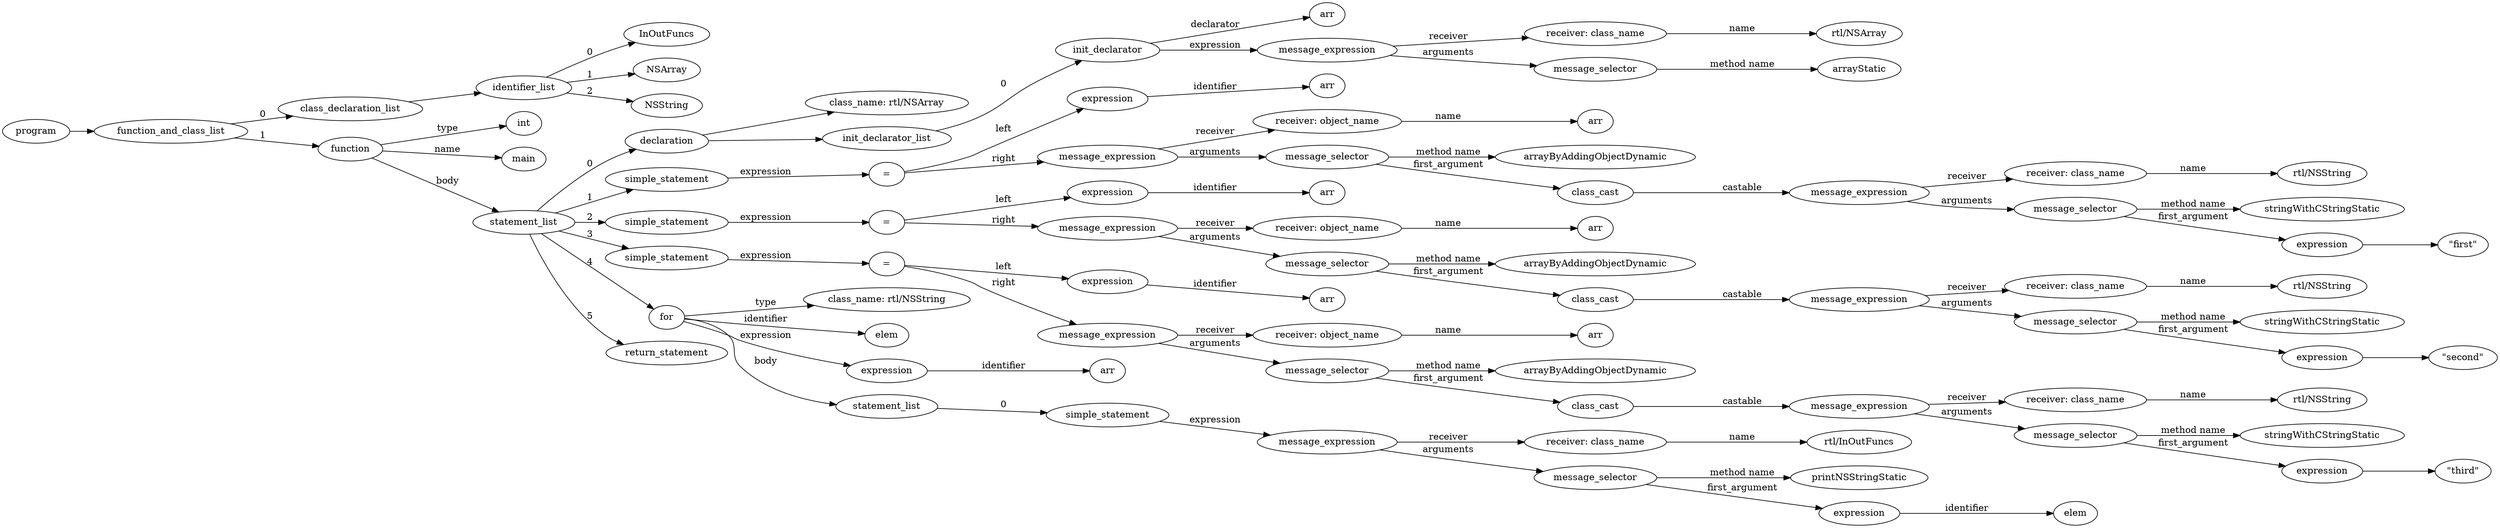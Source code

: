 digraph ObjectiveC { rankdir="LR";
46[label="program"];
46->2;
2[label="function_and_class_list"];
2->1[label="0"];
1[label="class_declaration_list"];
1->0;
0[label="identifier_list"];
0.0 [label="InOutFuncs"];
0->0.0 [label="0"];
0.1 [label="NSArray"];
0->0.1 [label="1"];
0.2 [label="NSString"];
0->0.2 [label="2"];
2->45[label="1"];
45[label="function"];
45->3[label="type"];
3[label="int"];
45->45.1 [label="name"];
45.1 [label="main"];
45->11[label="body"];
11[label="statement_list"];
11->10[label="0"];
10[label="declaration"];
10->9;
9[label="class_name: rtl/NSArray"];
10->8;
8[label="init_declarator_list"];
8->7[label="0"];
7[label="init_declarator"];
7.1 [label="arr"];
7->7.1[label="declarator"];
7->6[label="expression"];
6[label="expression"];
6[label="message_expression"];
6->4[label="receiver"];
4[label="receiver: class_name"];
4.1 [label="rtl/NSArray"];
4->4.1 [label="name"];
6->5[label="arguments"];
5[label="message_selector"];
5.1 [label="arrayStatic"];
5->5.1 [label="method name"]; 
11->19[label="1"];
19[label="simple_statement"];
19->18[label="expression"];
18[label="expression"];
18[label="="];
18->12[label="left"];
12[label="expression"];
12->12.1 [label="identifier"];12.1[label="arr"];
18->17[label="right"];
17[label="expression"];
17[label="message_expression"];
17->13[label="receiver"];
13[label="receiver: object_name"];
13.1 [label="arr"];
13->13.1 [label="name"];
17->16[label="arguments"];
16[label="message_selector"];
16.1 [label="arrayByAddingObjectDynamic"];
16->16.1 [label="method name"]; 
16->68[label="first_argument"];
68[label="expression"];
68[label="class_cast"];
68->15[label="castable"];
15[label="expression"];
15[label="message_expression"];
15->62[label="receiver"];
62[label="receiver: class_name"];
62.1 [label="rtl/NSString"];
62->62.1 [label="name"];
15->67[label="arguments"];
67[label="message_selector"];
67.1 [label="stringWithCStringStatic"];
67->67.1 [label="method name"]; 
67->64[label="first_argument"];
64[label="expression"];
64->63;
63[label=<"first">];
11->27[label="2"];
27[label="simple_statement"];
27->26[label="expression"];
26[label="expression"];
26[label="="];
26->20[label="left"];
20[label="expression"];
20->20.1 [label="identifier"];20.1[label="arr"];
26->25[label="right"];
25[label="expression"];
25[label="message_expression"];
25->21[label="receiver"];
21[label="receiver: object_name"];
21.1 [label="arr"];
21->21.1 [label="name"];
25->24[label="arguments"];
24[label="message_selector"];
24.1 [label="arrayByAddingObjectDynamic"];
24->24.1 [label="method name"]; 
24->75[label="first_argument"];
75[label="expression"];
75[label="class_cast"];
75->23[label="castable"];
23[label="expression"];
23[label="message_expression"];
23->69[label="receiver"];
69[label="receiver: class_name"];
69.1 [label="rtl/NSString"];
69->69.1 [label="name"];
23->74[label="arguments"];
74[label="message_selector"];
74.1 [label="stringWithCStringStatic"];
74->74.1 [label="method name"]; 
74->71[label="first_argument"];
71[label="expression"];
71->70;
70[label=<"second">];
11->35[label="3"];
35[label="simple_statement"];
35->34[label="expression"];
34[label="expression"];
34[label="="];
34->28[label="left"];
28[label="expression"];
28->28.1 [label="identifier"];28.1[label="arr"];
34->33[label="right"];
33[label="expression"];
33[label="message_expression"];
33->29[label="receiver"];
29[label="receiver: object_name"];
29.1 [label="arr"];
29->29.1 [label="name"];
33->32[label="arguments"];
32[label="message_selector"];
32.1 [label="arrayByAddingObjectDynamic"];
32->32.1 [label="method name"]; 
32->82[label="first_argument"];
82[label="expression"];
82[label="class_cast"];
82->31[label="castable"];
31[label="expression"];
31[label="message_expression"];
31->76[label="receiver"];
76[label="receiver: class_name"];
76.1 [label="rtl/NSString"];
76->76.1 [label="name"];
31->81[label="arguments"];
81[label="message_selector"];
81.1 [label="stringWithCStringStatic"];
81->81.1 [label="method name"]; 
81->78[label="first_argument"];
78[label="expression"];
78->77;
77[label=<"third">];
11->44[label="4"];
44[label="for"];
44->43[label="type"];
43[label="class_name: rtl/NSString"];
44.1 [label="elem"];
44->44.1 [label="identifier"];
44->36[label="expression"];
36[label="expression"];
36->36.1 [label="identifier"];36.1[label="arr"];
44->42[label="body"];
42[label="statement_list"];
42->41[label="0"];
41[label="simple_statement"];
41->40[label="expression"];
40[label="expression"];
40[label="message_expression"];
40->37[label="receiver"];
37[label="receiver: class_name"];
37.1 [label="rtl/InOutFuncs"];
37->37.1 [label="name"];
40->39[label="arguments"];
39[label="message_selector"];
39.1 [label="printNSStringStatic"];
39->39.1 [label="method name"]; 
39->38[label="first_argument"];
38[label="expression"];
38->38.1 [label="identifier"];38.1[label="elem"];
11->83[label="5"];
83[label="return_statement"];
}
